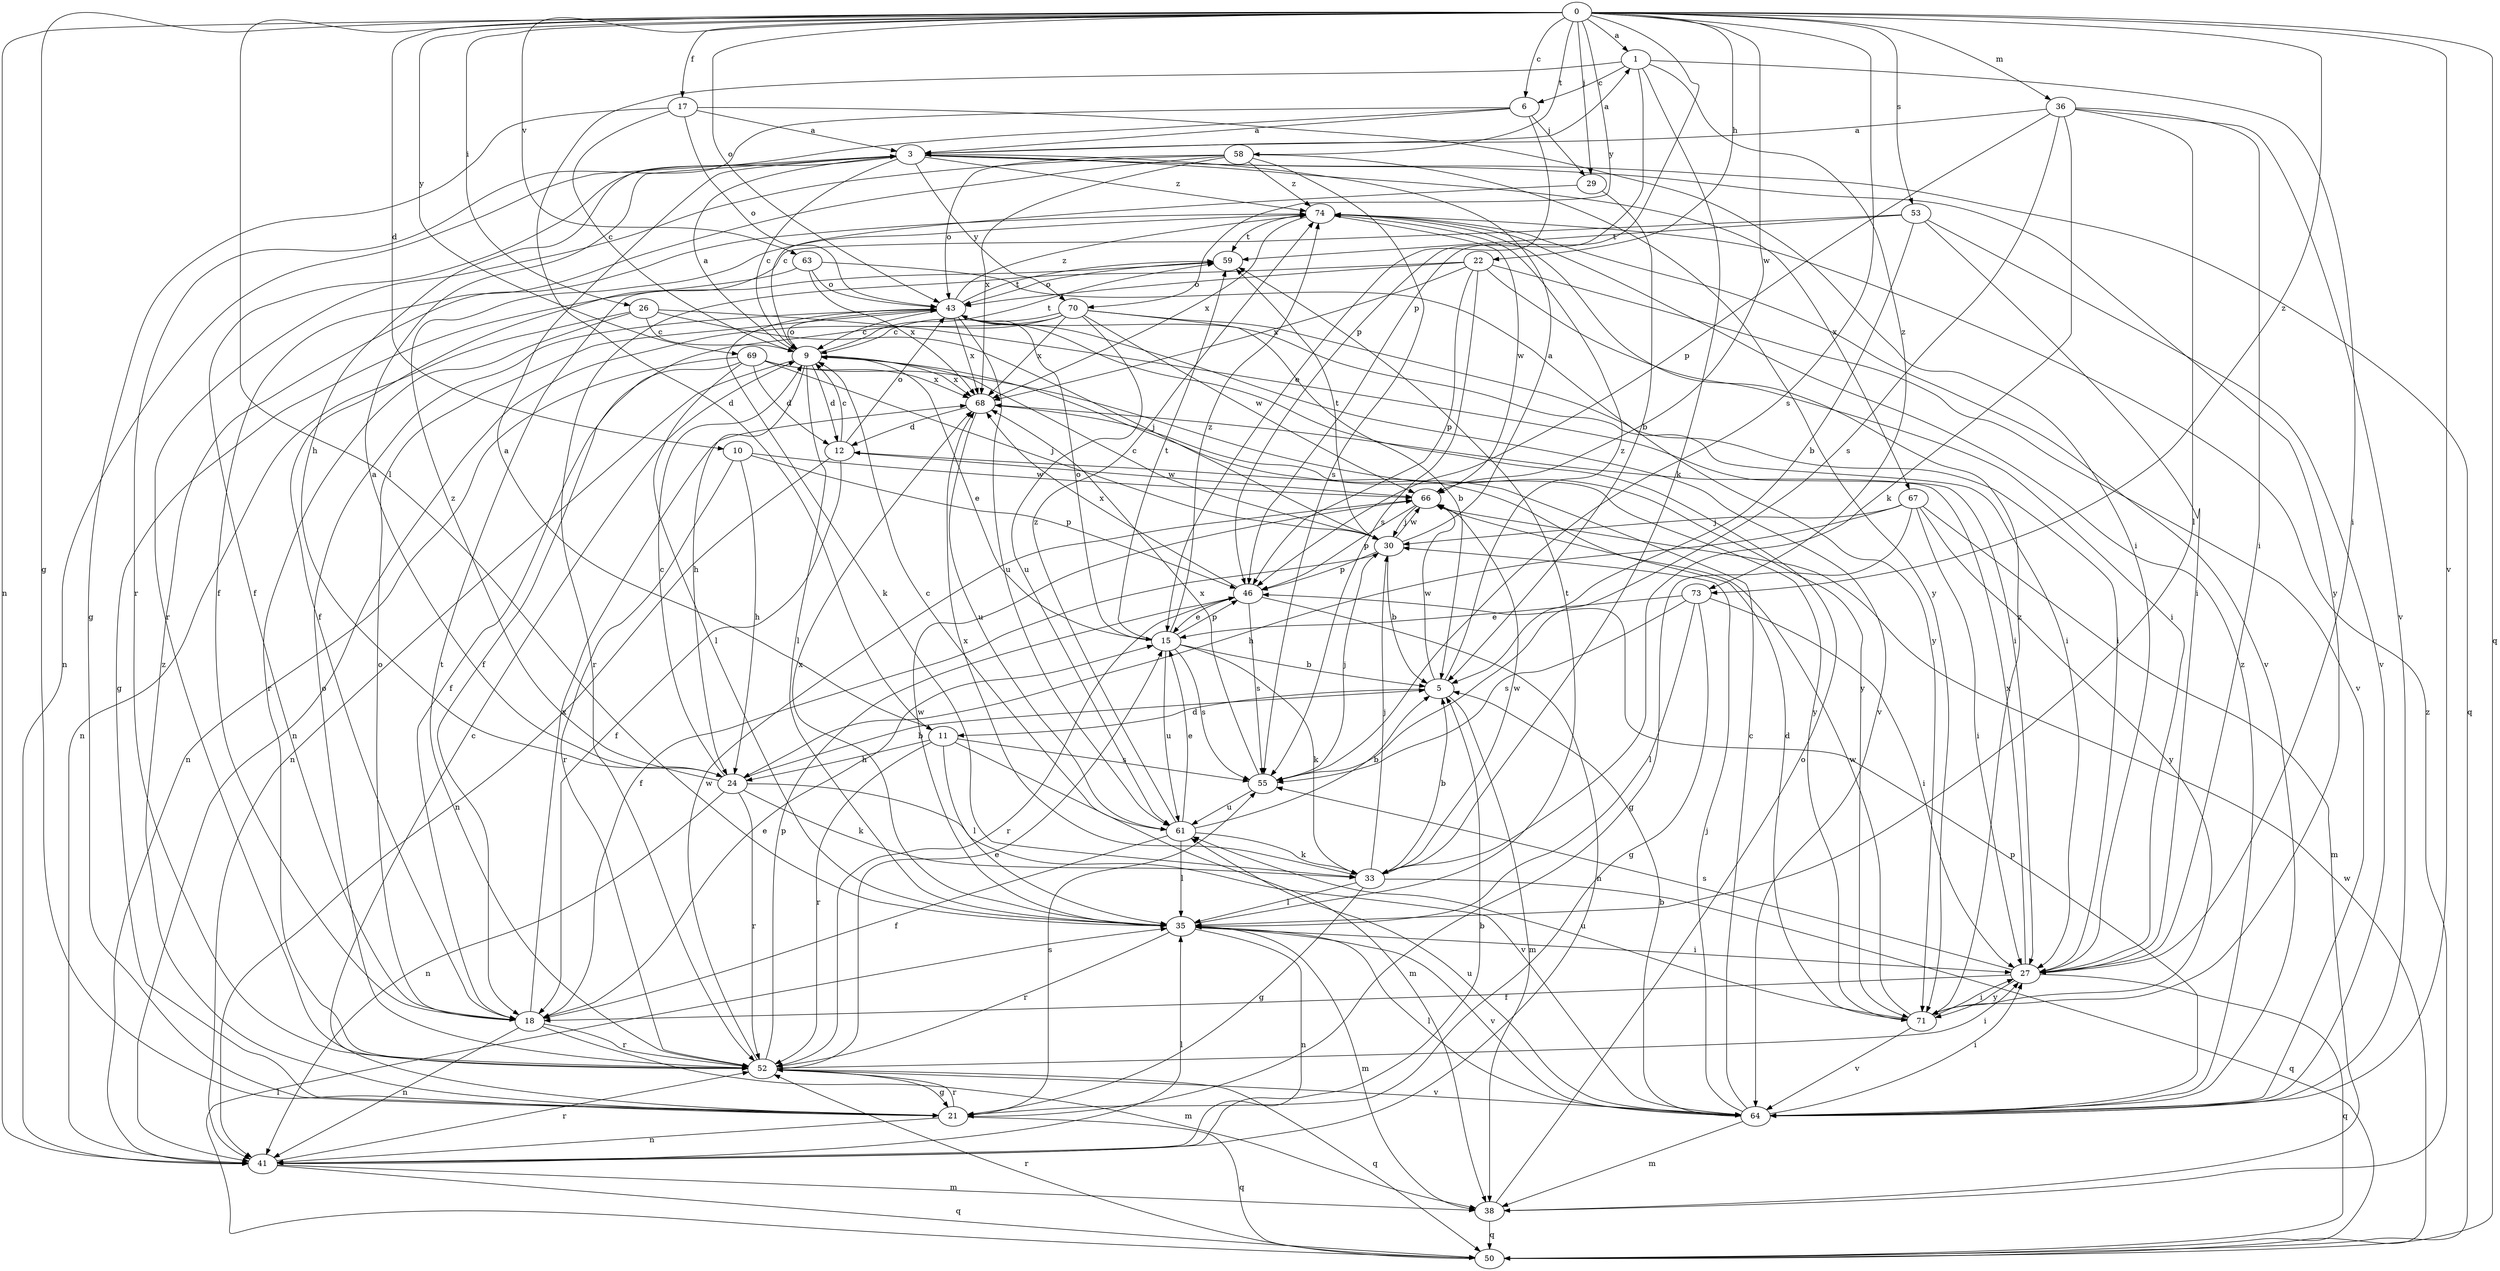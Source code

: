 strict digraph  {
0;
1;
3;
5;
6;
9;
10;
11;
12;
15;
17;
18;
21;
22;
24;
26;
27;
29;
30;
33;
35;
36;
38;
41;
43;
46;
50;
52;
53;
55;
58;
59;
61;
63;
64;
66;
67;
68;
69;
70;
71;
73;
74;
0 -> 1  [label=a];
0 -> 6  [label=c];
0 -> 10  [label=d];
0 -> 17  [label=f];
0 -> 21  [label=g];
0 -> 22  [label=h];
0 -> 26  [label=i];
0 -> 29  [label=j];
0 -> 35  [label=l];
0 -> 36  [label=m];
0 -> 41  [label=n];
0 -> 43  [label=o];
0 -> 46  [label=p];
0 -> 50  [label=q];
0 -> 53  [label=s];
0 -> 55  [label=s];
0 -> 58  [label=t];
0 -> 63  [label=v];
0 -> 64  [label=v];
0 -> 66  [label=w];
0 -> 69  [label=y];
0 -> 70  [label=y];
0 -> 73  [label=z];
1 -> 6  [label=c];
1 -> 11  [label=d];
1 -> 27  [label=i];
1 -> 33  [label=k];
1 -> 46  [label=p];
1 -> 73  [label=z];
3 -> 1  [label=a];
3 -> 9  [label=c];
3 -> 18  [label=f];
3 -> 41  [label=n];
3 -> 50  [label=q];
3 -> 67  [label=x];
3 -> 70  [label=y];
3 -> 71  [label=y];
3 -> 74  [label=z];
5 -> 11  [label=d];
5 -> 38  [label=m];
5 -> 66  [label=w];
5 -> 74  [label=z];
6 -> 3  [label=a];
6 -> 15  [label=e];
6 -> 24  [label=h];
6 -> 29  [label=j];
6 -> 52  [label=r];
9 -> 3  [label=a];
9 -> 12  [label=d];
9 -> 15  [label=e];
9 -> 24  [label=h];
9 -> 35  [label=l];
9 -> 41  [label=n];
9 -> 43  [label=o];
9 -> 59  [label=t];
9 -> 68  [label=x];
10 -> 24  [label=h];
10 -> 46  [label=p];
10 -> 52  [label=r];
10 -> 66  [label=w];
11 -> 3  [label=a];
11 -> 24  [label=h];
11 -> 35  [label=l];
11 -> 38  [label=m];
11 -> 52  [label=r];
11 -> 55  [label=s];
12 -> 9  [label=c];
12 -> 18  [label=f];
12 -> 41  [label=n];
12 -> 43  [label=o];
12 -> 66  [label=w];
15 -> 5  [label=b];
15 -> 33  [label=k];
15 -> 43  [label=o];
15 -> 46  [label=p];
15 -> 55  [label=s];
15 -> 59  [label=t];
15 -> 61  [label=u];
15 -> 74  [label=z];
17 -> 3  [label=a];
17 -> 9  [label=c];
17 -> 21  [label=g];
17 -> 27  [label=i];
17 -> 43  [label=o];
18 -> 15  [label=e];
18 -> 38  [label=m];
18 -> 41  [label=n];
18 -> 43  [label=o];
18 -> 52  [label=r];
18 -> 68  [label=x];
21 -> 9  [label=c];
21 -> 41  [label=n];
21 -> 50  [label=q];
21 -> 52  [label=r];
21 -> 55  [label=s];
21 -> 74  [label=z];
22 -> 27  [label=i];
22 -> 43  [label=o];
22 -> 46  [label=p];
22 -> 52  [label=r];
22 -> 55  [label=s];
22 -> 64  [label=v];
22 -> 68  [label=x];
24 -> 3  [label=a];
24 -> 5  [label=b];
24 -> 9  [label=c];
24 -> 33  [label=k];
24 -> 41  [label=n];
24 -> 52  [label=r];
24 -> 64  [label=v];
24 -> 74  [label=z];
26 -> 9  [label=c];
26 -> 27  [label=i];
26 -> 30  [label=j];
26 -> 41  [label=n];
26 -> 52  [label=r];
27 -> 18  [label=f];
27 -> 50  [label=q];
27 -> 55  [label=s];
27 -> 68  [label=x];
27 -> 71  [label=y];
29 -> 5  [label=b];
29 -> 9  [label=c];
30 -> 3  [label=a];
30 -> 5  [label=b];
30 -> 9  [label=c];
30 -> 18  [label=f];
30 -> 46  [label=p];
30 -> 59  [label=t];
30 -> 66  [label=w];
33 -> 5  [label=b];
33 -> 21  [label=g];
33 -> 30  [label=j];
33 -> 35  [label=l];
33 -> 50  [label=q];
33 -> 66  [label=w];
33 -> 68  [label=x];
35 -> 27  [label=i];
35 -> 38  [label=m];
35 -> 41  [label=n];
35 -> 52  [label=r];
35 -> 59  [label=t];
35 -> 64  [label=v];
35 -> 66  [label=w];
35 -> 68  [label=x];
36 -> 3  [label=a];
36 -> 27  [label=i];
36 -> 33  [label=k];
36 -> 35  [label=l];
36 -> 46  [label=p];
36 -> 55  [label=s];
36 -> 64  [label=v];
38 -> 43  [label=o];
38 -> 50  [label=q];
38 -> 74  [label=z];
41 -> 5  [label=b];
41 -> 35  [label=l];
41 -> 38  [label=m];
41 -> 50  [label=q];
41 -> 52  [label=r];
43 -> 9  [label=c];
43 -> 27  [label=i];
43 -> 33  [label=k];
43 -> 59  [label=t];
43 -> 61  [label=u];
43 -> 64  [label=v];
43 -> 68  [label=x];
43 -> 74  [label=z];
46 -> 15  [label=e];
46 -> 41  [label=n];
46 -> 52  [label=r];
46 -> 55  [label=s];
46 -> 68  [label=x];
50 -> 35  [label=l];
50 -> 52  [label=r];
50 -> 66  [label=w];
52 -> 15  [label=e];
52 -> 21  [label=g];
52 -> 27  [label=i];
52 -> 43  [label=o];
52 -> 46  [label=p];
52 -> 50  [label=q];
52 -> 59  [label=t];
52 -> 64  [label=v];
52 -> 66  [label=w];
53 -> 5  [label=b];
53 -> 18  [label=f];
53 -> 27  [label=i];
53 -> 59  [label=t];
53 -> 64  [label=v];
55 -> 30  [label=j];
55 -> 61  [label=u];
55 -> 68  [label=x];
58 -> 18  [label=f];
58 -> 43  [label=o];
58 -> 52  [label=r];
58 -> 55  [label=s];
58 -> 68  [label=x];
58 -> 71  [label=y];
58 -> 74  [label=z];
59 -> 43  [label=o];
61 -> 5  [label=b];
61 -> 9  [label=c];
61 -> 15  [label=e];
61 -> 18  [label=f];
61 -> 33  [label=k];
61 -> 35  [label=l];
61 -> 74  [label=z];
63 -> 21  [label=g];
63 -> 43  [label=o];
63 -> 68  [label=x];
63 -> 71  [label=y];
64 -> 5  [label=b];
64 -> 9  [label=c];
64 -> 27  [label=i];
64 -> 30  [label=j];
64 -> 35  [label=l];
64 -> 38  [label=m];
64 -> 46  [label=p];
64 -> 61  [label=u];
64 -> 74  [label=z];
66 -> 30  [label=j];
66 -> 46  [label=p];
67 -> 21  [label=g];
67 -> 24  [label=h];
67 -> 27  [label=i];
67 -> 30  [label=j];
67 -> 38  [label=m];
67 -> 71  [label=y];
68 -> 12  [label=d];
68 -> 61  [label=u];
68 -> 71  [label=y];
69 -> 12  [label=d];
69 -> 18  [label=f];
69 -> 30  [label=j];
69 -> 35  [label=l];
69 -> 41  [label=n];
69 -> 68  [label=x];
69 -> 71  [label=y];
70 -> 5  [label=b];
70 -> 9  [label=c];
70 -> 18  [label=f];
70 -> 27  [label=i];
70 -> 41  [label=n];
70 -> 61  [label=u];
70 -> 66  [label=w];
70 -> 68  [label=x];
71 -> 12  [label=d];
71 -> 27  [label=i];
71 -> 61  [label=u];
71 -> 64  [label=v];
71 -> 66  [label=w];
71 -> 74  [label=z];
73 -> 15  [label=e];
73 -> 21  [label=g];
73 -> 27  [label=i];
73 -> 35  [label=l];
73 -> 55  [label=s];
74 -> 59  [label=t];
74 -> 64  [label=v];
74 -> 66  [label=w];
74 -> 68  [label=x];
}
